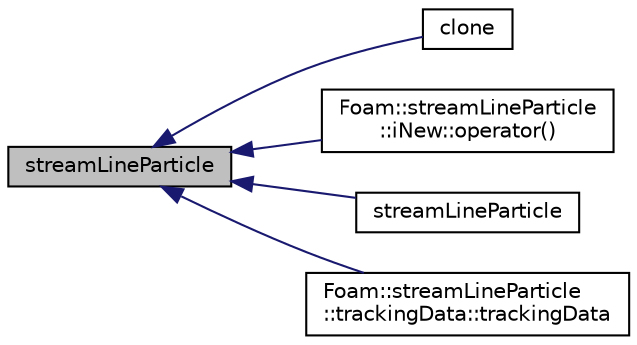 digraph "streamLineParticle"
{
  bgcolor="transparent";
  edge [fontname="Helvetica",fontsize="10",labelfontname="Helvetica",labelfontsize="10"];
  node [fontname="Helvetica",fontsize="10",shape=record];
  rankdir="LR";
  Node1 [label="streamLineParticle",height=0.2,width=0.4,color="black", fillcolor="grey75", style="filled", fontcolor="black"];
  Node1 -> Node2 [dir="back",color="midnightblue",fontsize="10",style="solid",fontname="Helvetica"];
  Node2 [label="clone",height=0.2,width=0.4,color="black",URL="$a02543.html#ac58a7a8e398de4902e9f2a4ff07316df",tooltip="Construct and return a clone. "];
  Node1 -> Node3 [dir="back",color="midnightblue",fontsize="10",style="solid",fontname="Helvetica"];
  Node3 [label="Foam::streamLineParticle\l::iNew::operator()",height=0.2,width=0.4,color="black",URL="$a01107.html#a0906a254d3c477c8d1989dd343b4cbb7"];
  Node1 -> Node4 [dir="back",color="midnightblue",fontsize="10",style="solid",fontname="Helvetica"];
  Node4 [label="streamLineParticle",height=0.2,width=0.4,color="black",URL="$a02543.html#a9071f334de323c8345a51e56bcf84e76",tooltip="Construct from Istream. "];
  Node1 -> Node5 [dir="back",color="midnightblue",fontsize="10",style="solid",fontname="Helvetica"];
  Node5 [label="Foam::streamLineParticle\l::trackingData::trackingData",height=0.2,width=0.4,color="black",URL="$a02741.html#acd8a95e9708abe51903c80421ab6c16b"];
}

